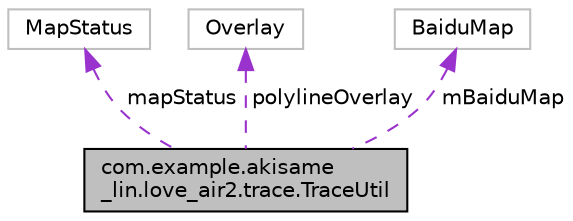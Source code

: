 digraph "com.example.akisame_lin.love_air2.trace.TraceUtil"
{
 // LATEX_PDF_SIZE
  edge [fontname="Helvetica",fontsize="10",labelfontname="Helvetica",labelfontsize="10"];
  node [fontname="Helvetica",fontsize="10",shape=record];
  Node1 [label="com.example.akisame\l_lin.love_air2.trace.TraceUtil",height=0.2,width=0.4,color="black", fillcolor="grey75", style="filled", fontcolor="black",tooltip=" "];
  Node2 -> Node1 [dir="back",color="darkorchid3",fontsize="10",style="dashed",label=" mapStatus" ,fontname="Helvetica"];
  Node2 [label="MapStatus",height=0.2,width=0.4,color="grey75", fillcolor="white", style="filled",tooltip=" "];
  Node3 -> Node1 [dir="back",color="darkorchid3",fontsize="10",style="dashed",label=" polylineOverlay" ,fontname="Helvetica"];
  Node3 [label="Overlay",height=0.2,width=0.4,color="grey75", fillcolor="white", style="filled",tooltip=" "];
  Node4 -> Node1 [dir="back",color="darkorchid3",fontsize="10",style="dashed",label=" mBaiduMap" ,fontname="Helvetica"];
  Node4 [label="BaiduMap",height=0.2,width=0.4,color="grey75", fillcolor="white", style="filled",tooltip=" "];
}
